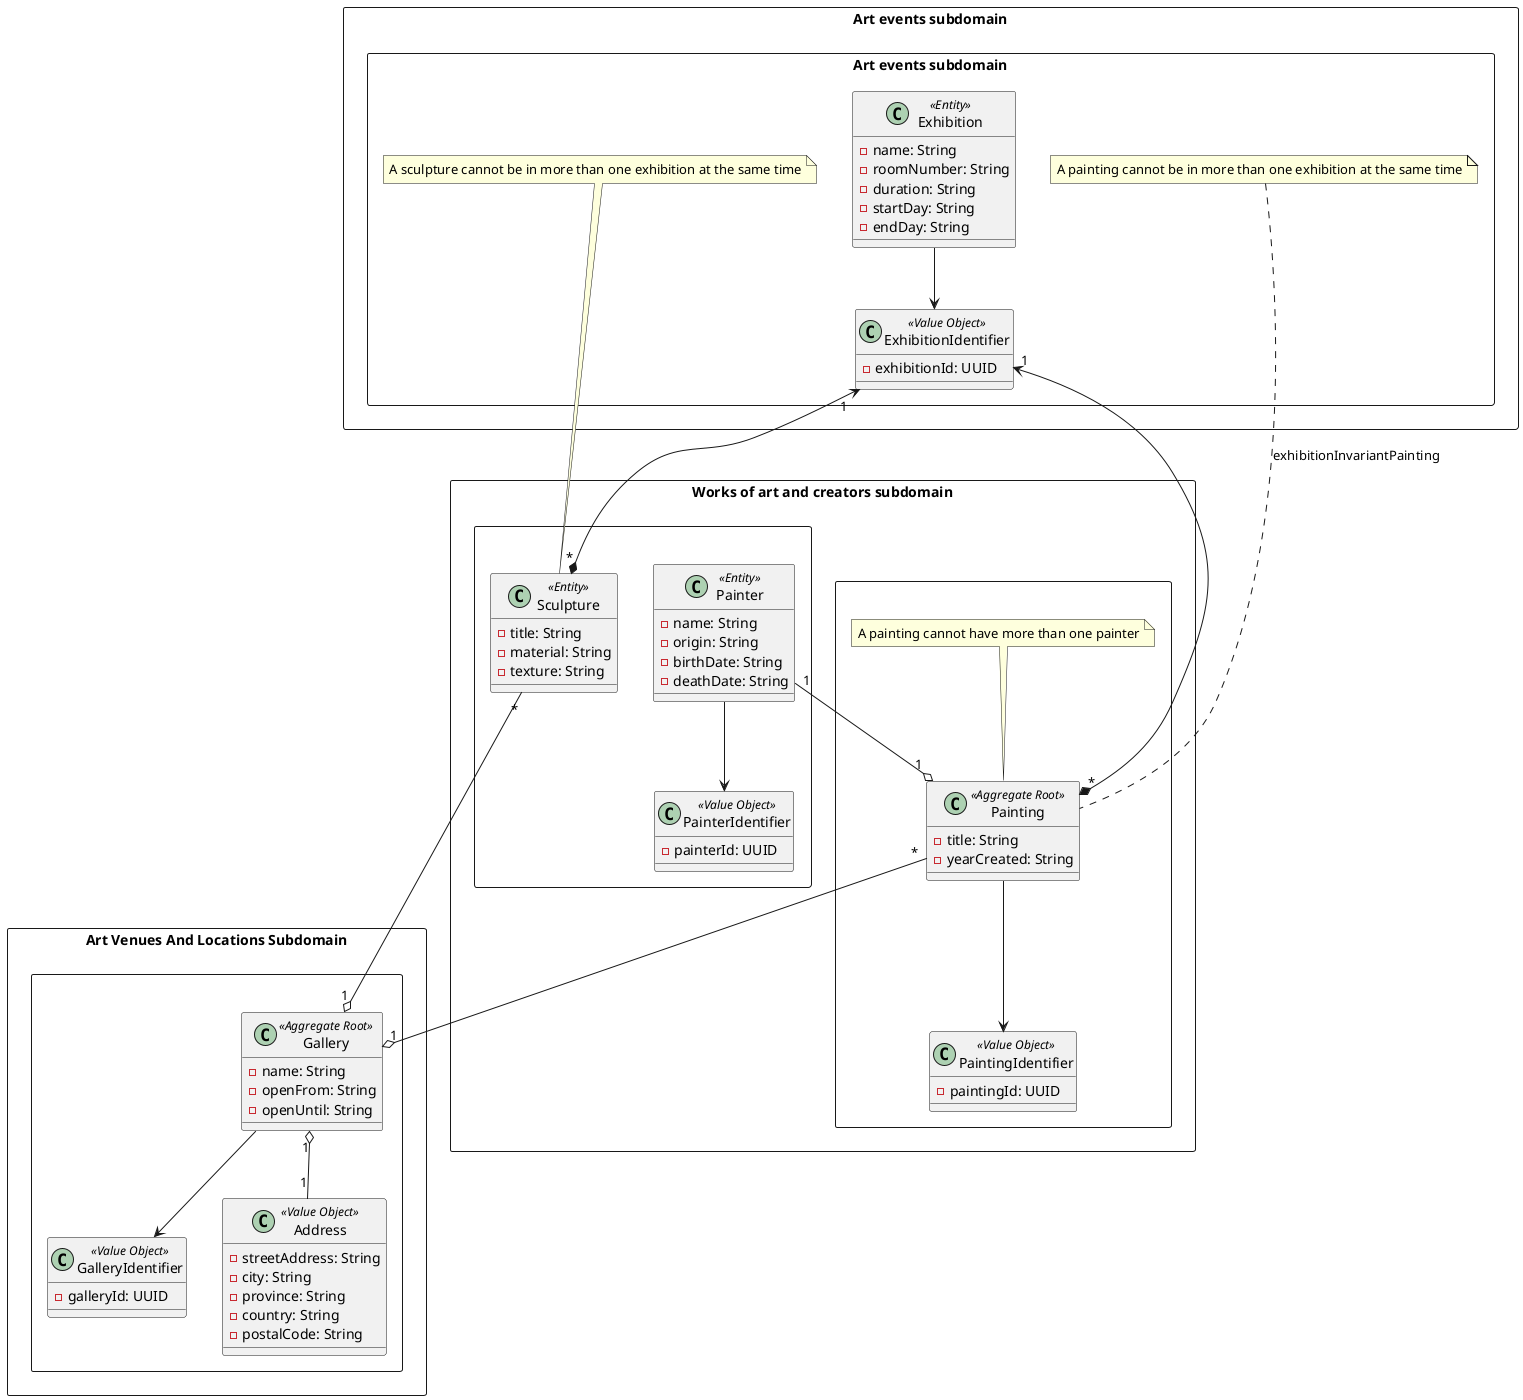 @startuml
!define ENTITY(entityName) class entityName << Entity >>
!define AGGREGATE_ROOT(aggregateRootName) class aggregateRootName << Aggregate Root >>
!define VALUE_OBJECT(valueObjectName) class valueObjectName << Value Object >>

rectangle "Art Venues And Locations Subdomain" {
    rectangle "  "{
        ENTITY(Gallery) {
            -name: String
            -openFrom: String
            -openUntil: String
        }

        VALUE_OBJECT(GalleryIdentifier) {
            -galleryId: UUID
        }

        VALUE_OBJECT(Address) {
            -streetAddress: String
            -city: String
            -province: String
            -country: String
            -postalCode: String
        }

        Gallery "1" o-- "1" Address
        Gallery --> GalleryIdentifier

        AGGREGATE_ROOT(Gallery)
    }
}
rectangle "Works of art and creators subdomain" {
    rectangle " "{
        ENTITY(Painting) {
            -title: String
            -yearCreated: String
        }

        VALUE_OBJECT(PaintingIdentifier) {
            -paintingId: UUID
        }

        Painting --> PaintingIdentifier
        Painting "*" --o "1" Gallery
        AGGREGATE_ROOT(Painting)

        note "A painting cannot have more than one painter" as paintingInvariant
    }

    rectangle "  "{
         ENTITY(Painter) {
                -name: String
                -origin: String
                -birthDate: String
                -deathDate: String
         }

         VALUE_OBJECT(PainterIdentifier) {
                -painterId: UUID
         }

         Painter --> PainterIdentifier
         Painter "1" --o "1" Painting
    }

       rectangle "  "{
             ENTITY(Sculpture) {
                   -title: String
                   -material: String
                   -texture: String
             }
             Sculpture "*" --o "1" Gallery

       }
}
rectangle "Art events subdomain" {
    rectangle "Art events subdomain"{
        ENTITY(Exhibition) {
            -name: String
            -roomNumber: String
            -duration: String
            -startDay: String
            -endDay: String
        }
        VALUE_OBJECT(ExhibitionIdentifier) {
            -exhibitionId: UUID
        }
        Exhibition --> ExhibitionIdentifier
        ExhibitionIdentifier "1" <--* "*" Sculpture
        ExhibitionIdentifier "1" <--* "*" Painting

        note "A painting cannot be in more than one exhibition at the same time" as exhibitionInvariantPainting
        note "A sculpture cannot be in more than one exhibition at the same time" as exhibitionInvariantSculpture
    }
}

paintingInvariant .. Painting: paintingInvariant
exhibitionInvariantPainting .. Painting: exhibitionInvariantPainting
exhibitionInvariantSculpture .. Sculpture: exhibitionInvariantSculpture
@enduml
